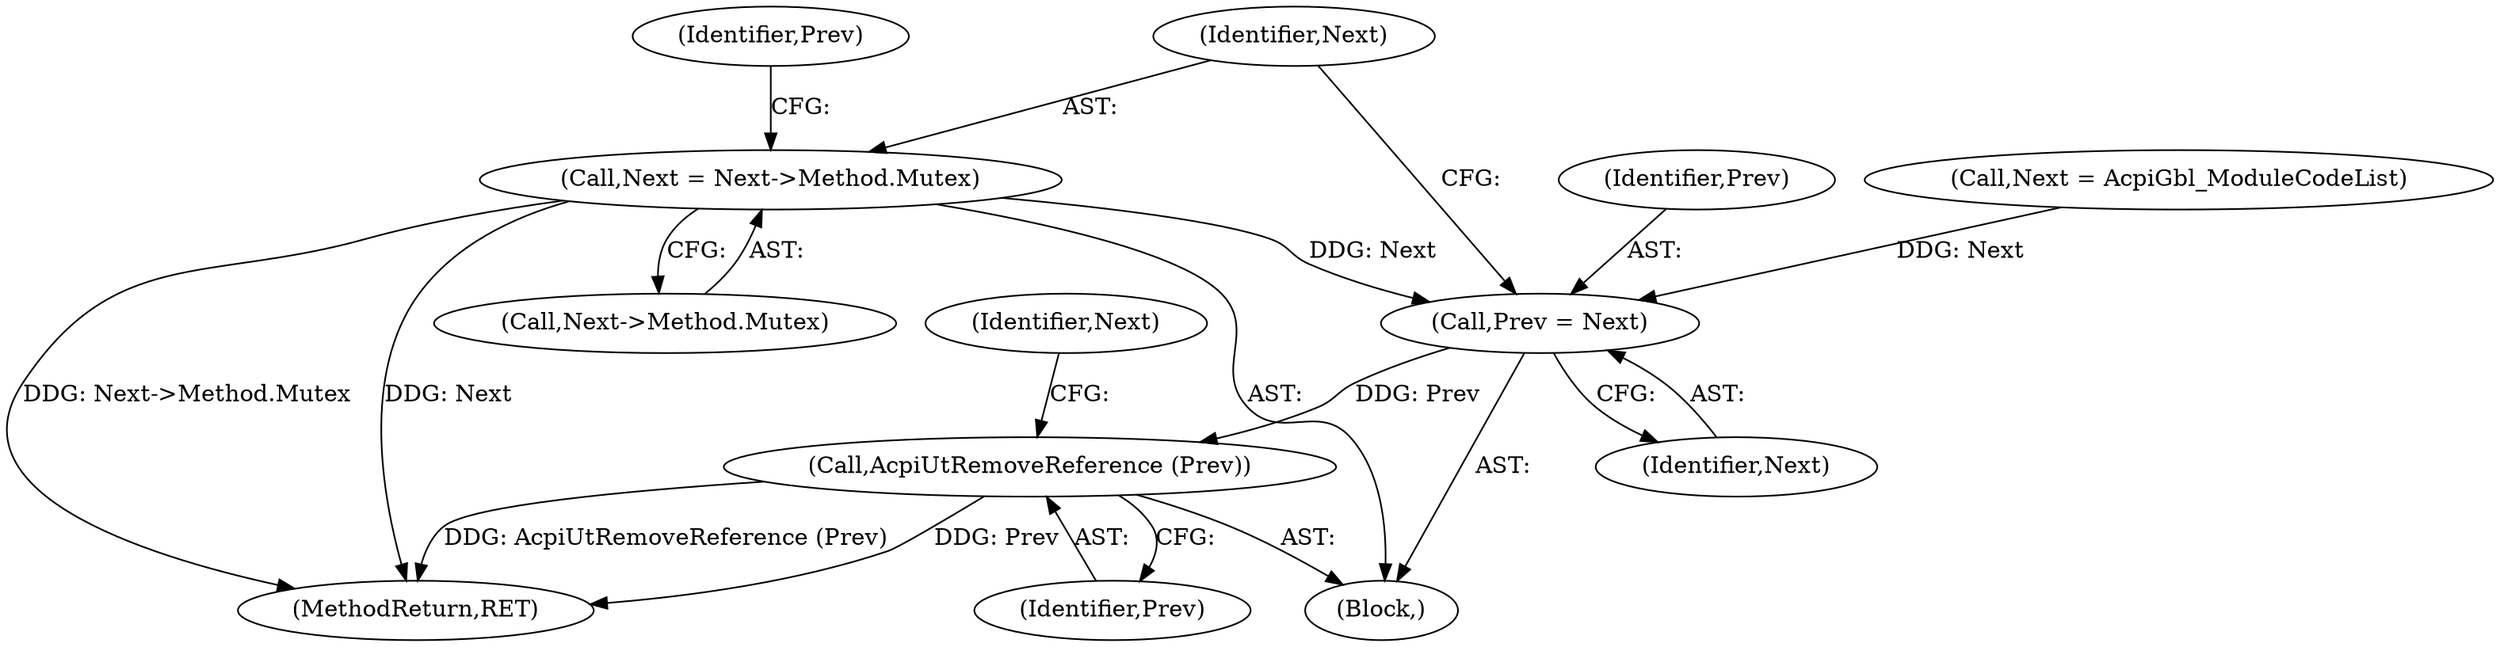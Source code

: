 digraph "0_linux_a23325b2e583556eae88ed3f764e457786bf4df6@pointer" {
"1000121" [label="(Call,Next = Next->Method.Mutex)"];
"1000118" [label="(Call,Prev = Next)"];
"1000135" [label="(Call,AcpiUtRemoveReference (Prev))"];
"1000116" [label="(Identifier,Next)"];
"1000117" [label="(Block,)"];
"1000122" [label="(Identifier,Next)"];
"1000136" [label="(Identifier,Prev)"];
"1000119" [label="(Identifier,Prev)"];
"1000135" [label="(Call,AcpiUtRemoveReference (Prev))"];
"1000159" [label="(MethodReturn,RET)"];
"1000121" [label="(Call,Next = Next->Method.Mutex)"];
"1000120" [label="(Identifier,Next)"];
"1000112" [label="(Call,Next = AcpiGbl_ModuleCodeList)"];
"1000131" [label="(Identifier,Prev)"];
"1000118" [label="(Call,Prev = Next)"];
"1000123" [label="(Call,Next->Method.Mutex)"];
"1000121" -> "1000117"  [label="AST: "];
"1000121" -> "1000123"  [label="CFG: "];
"1000122" -> "1000121"  [label="AST: "];
"1000123" -> "1000121"  [label="AST: "];
"1000131" -> "1000121"  [label="CFG: "];
"1000121" -> "1000159"  [label="DDG: Next->Method.Mutex"];
"1000121" -> "1000159"  [label="DDG: Next"];
"1000121" -> "1000118"  [label="DDG: Next"];
"1000118" -> "1000117"  [label="AST: "];
"1000118" -> "1000120"  [label="CFG: "];
"1000119" -> "1000118"  [label="AST: "];
"1000120" -> "1000118"  [label="AST: "];
"1000122" -> "1000118"  [label="CFG: "];
"1000112" -> "1000118"  [label="DDG: Next"];
"1000118" -> "1000135"  [label="DDG: Prev"];
"1000135" -> "1000117"  [label="AST: "];
"1000135" -> "1000136"  [label="CFG: "];
"1000136" -> "1000135"  [label="AST: "];
"1000116" -> "1000135"  [label="CFG: "];
"1000135" -> "1000159"  [label="DDG: AcpiUtRemoveReference (Prev)"];
"1000135" -> "1000159"  [label="DDG: Prev"];
}
